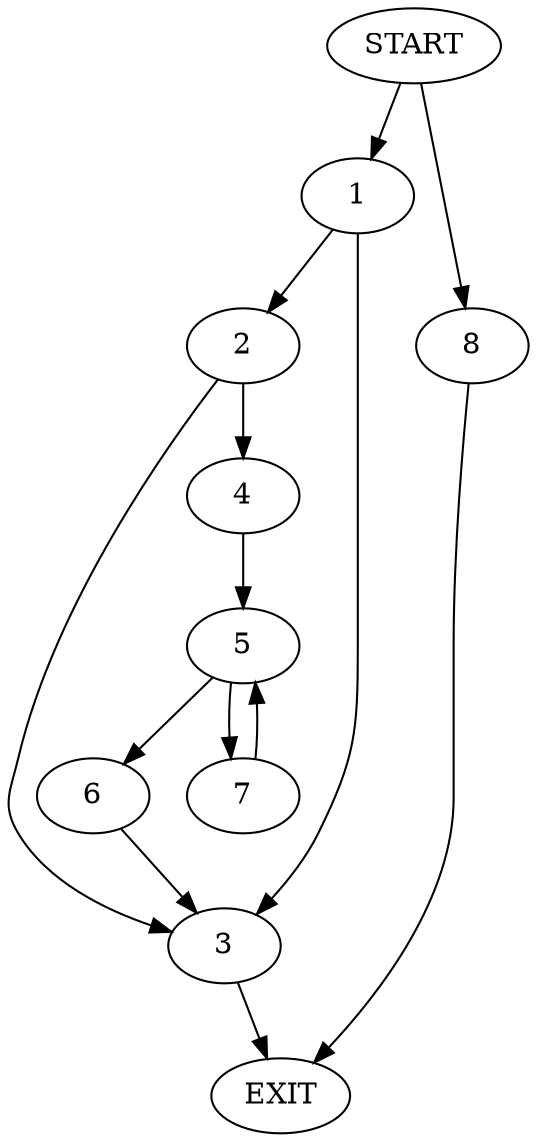 digraph {
0 [label="START"]
9 [label="EXIT"]
0 -> 1
1 -> 2
1 -> 3
2 -> 4
2 -> 3
3 -> 9
4 -> 5
5 -> 6
5 -> 7
7 -> 5
6 -> 3
0 -> 8
8 -> 9
}
